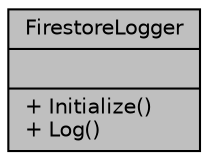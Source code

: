 digraph "FirestoreLogger"
{
 // LATEX_PDF_SIZE
  edge [fontname="Helvetica",fontsize="10",labelfontname="Helvetica",labelfontsize="10"];
  node [fontname="Helvetica",fontsize="10",shape=record];
  Node1 [label="{FirestoreLogger\n||+ Initialize()\l+ Log()\l}",height=0.2,width=0.4,color="black", fillcolor="grey75", style="filled", fontcolor="black",tooltip="Logger class for sending logs to Google Firestore."];
}

